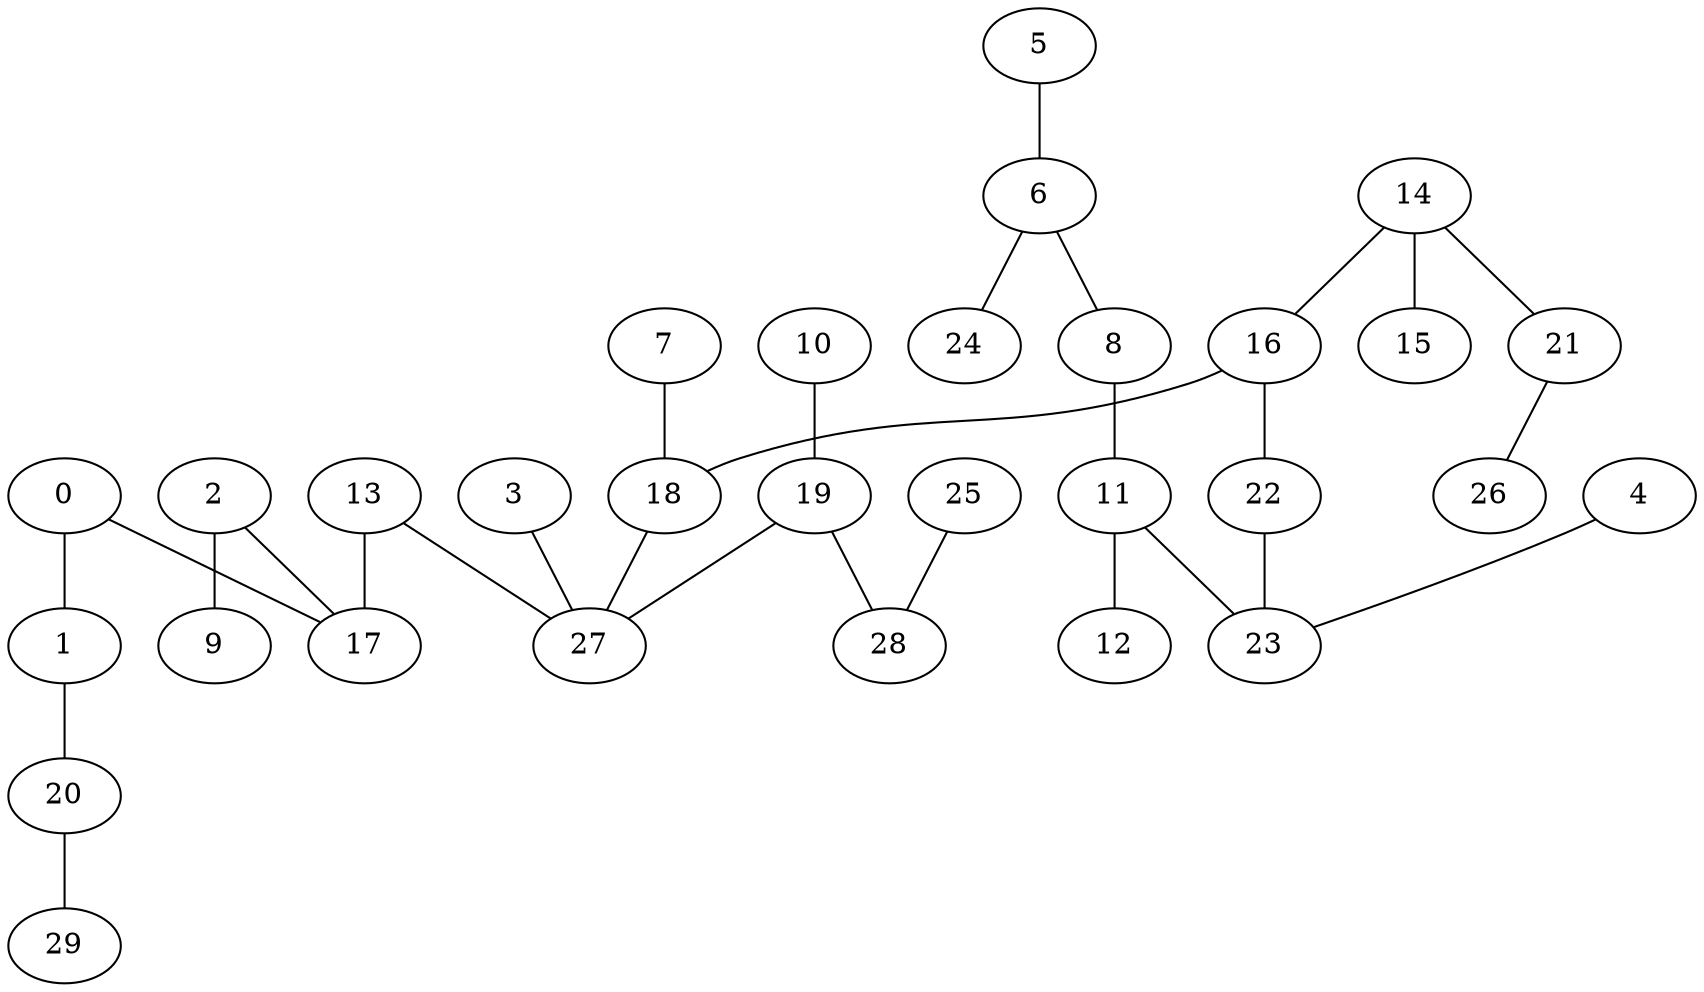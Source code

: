 graph {
16  [Label = "16 (0.00)"]
18  [Label = "18 (0.00)"]
22  [Label = "22 (0.00)"]
13  [Label = "13 (0.00)"]
17  [Label = "17 (0.00)"]
14  [Label = "14 (0.00)"]
27  [Label = "27 (0.00)"]
0  [Label = "0 (0.00)"]
4  [Label = "4 (0.00)"]
23  [Label = "23 (0.00)"]
2  [Label = "2 (0.00)"]
9  [Label = "9 (0.00)"]
3  [Label = "3 (0.00)"]
10  [Label = "10 (0.00)"]
19  [Label = "19 (0.00)"]
1  [Label = "1 (0.00)"]
20  [Label = "20 (0.00)"]
21  [Label = "21 (0.00)"]
11  [Label = "11 (0.00)"]
12  [Label = "12 (0.00)"]
7  [Label = "7 (0.00)"]
6  [Label = "6 (0.00)"]
8  [Label = "8 (0.00)"]
28  [Label = "28 (0.00)"]
5  [Label = "5 (0.00)"]
25  [Label = "25 (0.00)"]
24  [Label = "24 (0.00)"]
15  [Label = "15 (0.00)"]
26  [Label = "26 (0.00)"]
29  [Label = "29 (0.00)"]

16--18  [Label = "12.06"]
16--22  [Label = "22.80"]
13--17  [Label = "25.21"]
14--16  [Label = "26.00"]
18--27  [Label = "26.67"]
0--17  [Label = "114.12"]
4--23  [Label = "125.96"]
2--9  [Label = "128.88"]
3--27  [Label = "133.88"]
10--19  [Label = "147.27"]
1--20  [Label = "162.76"]
19--27  [Label = "173.37"]
14--21  [Label = "189.59"]
13--27  [Label = "202.63"]
0--1  [Label = "214.38"]
11--23  [Label = "220.46"]
11--12  [Label = "223.03"]
7--18  [Label = "235.93"]
6--8  [Label = "243.07"]
2--17  [Label = "272.17"]
22--23  [Label = "285.98"]
19--28  [Label = "322.36"]
8--11  [Label = "331.82"]
5--6  [Label = "332.48"]
25--28  [Label = "346.22"]
6--24  [Label = "379.28"]
14--15  [Label = "386.00"]
21--26  [Label = "403.15"]
20--29  [Label = "466.03"]
}
